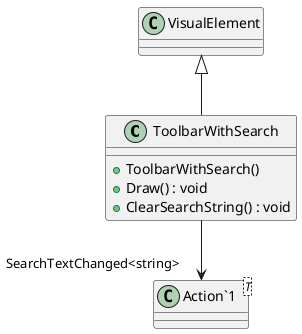 @startuml
class ToolbarWithSearch {
    + ToolbarWithSearch()
    + Draw() : void
    + ClearSearchString() : void
}
class "Action`1"<T> {
}
VisualElement <|-- ToolbarWithSearch
ToolbarWithSearch --> "SearchTextChanged<string>" "Action`1"
@enduml
